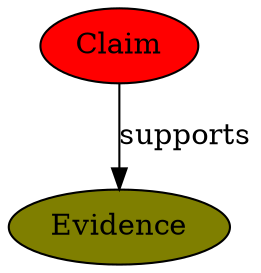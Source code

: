 digraph G {
  "claim" [label="Claim", style=filled, fillcolor="#ff0000"];
  "evidence" [label="Evidence", style=filled, fillcolor="#7f7f00"];
  "claim" -> "evidence" [label="supports"];
}
